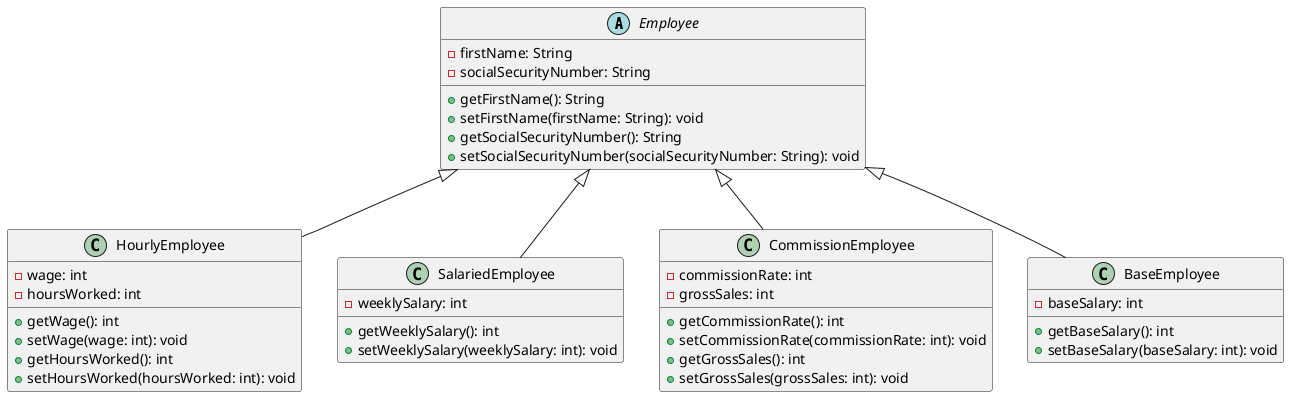 @startuml EmployeeClass

abstract class Employee {
 - firstName: String
 - socialSecurityNumber: String

 + getFirstName(): String
 + setFirstName(firstName: String): void
 + getSocialSecurityNumber(): String
 + setSocialSecurityNumber(socialSecurityNumber: String): void
}

class HourlyEmployee {
    - wage: int
    - hoursWorked: int

    + getWage(): int
    + setWage(wage: int): void
    + getHoursWorked(): int
    + setHoursWorked(hoursWorked: int): void
}

class SalariedEmployee {
    - weeklySalary: int

    + getWeeklySalary(): int
    + setWeeklySalary(weeklySalary: int): void
}

class CommissionEmployee {
    - commissionRate: int
    - grossSales: int

    + getCommissionRate(): int
    + setCommissionRate(commissionRate: int): void
    + getGrossSales(): int
    + setGrossSales(grossSales: int): void
}

class BaseEmployee {
    - baseSalary: int

    + getBaseSalary(): int
    + setBaseSalary(baseSalary: int): void
}

Employee <|-- HourlyEmployee
Employee <|-- SalariedEmployee
Employee <|-- CommissionEmployee
Employee <|-- BaseEmployee

@enduml